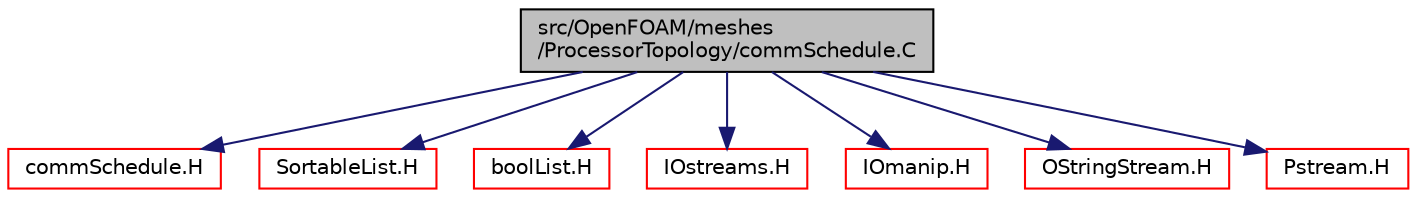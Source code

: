 digraph "src/OpenFOAM/meshes/ProcessorTopology/commSchedule.C"
{
  bgcolor="transparent";
  edge [fontname="Helvetica",fontsize="10",labelfontname="Helvetica",labelfontsize="10"];
  node [fontname="Helvetica",fontsize="10",shape=record];
  Node1 [label="src/OpenFOAM/meshes\l/ProcessorTopology/commSchedule.C",height=0.2,width=0.4,color="black", fillcolor="grey75", style="filled", fontcolor="black"];
  Node1 -> Node2 [color="midnightblue",fontsize="10",style="solid",fontname="Helvetica"];
  Node2 [label="commSchedule.H",height=0.2,width=0.4,color="red",URL="$a08819.html"];
  Node1 -> Node3 [color="midnightblue",fontsize="10",style="solid",fontname="Helvetica"];
  Node3 [label="SortableList.H",height=0.2,width=0.4,color="red",URL="$a07691.html"];
  Node1 -> Node4 [color="midnightblue",fontsize="10",style="solid",fontname="Helvetica"];
  Node4 [label="boolList.H",height=0.2,width=0.4,color="red",URL="$a08831.html"];
  Node1 -> Node5 [color="midnightblue",fontsize="10",style="solid",fontname="Helvetica"];
  Node5 [label="IOstreams.H",height=0.2,width=0.4,color="red",URL="$a07803.html",tooltip="Useful combination of include files which define Sin, Sout and Serr and the use of IO streams general..."];
  Node1 -> Node6 [color="midnightblue",fontsize="10",style="solid",fontname="Helvetica"];
  Node6 [label="IOmanip.H",height=0.2,width=0.4,color="red",URL="$a07806.html",tooltip="Istream and Ostream manipulators taking arguments. "];
  Node1 -> Node7 [color="midnightblue",fontsize="10",style="solid",fontname="Helvetica"];
  Node7 [label="OStringStream.H",height=0.2,width=0.4,color="red",URL="$a07850.html"];
  Node1 -> Node8 [color="midnightblue",fontsize="10",style="solid",fontname="Helvetica"];
  Node8 [label="Pstream.H",height=0.2,width=0.4,color="red",URL="$a07822.html"];
}
